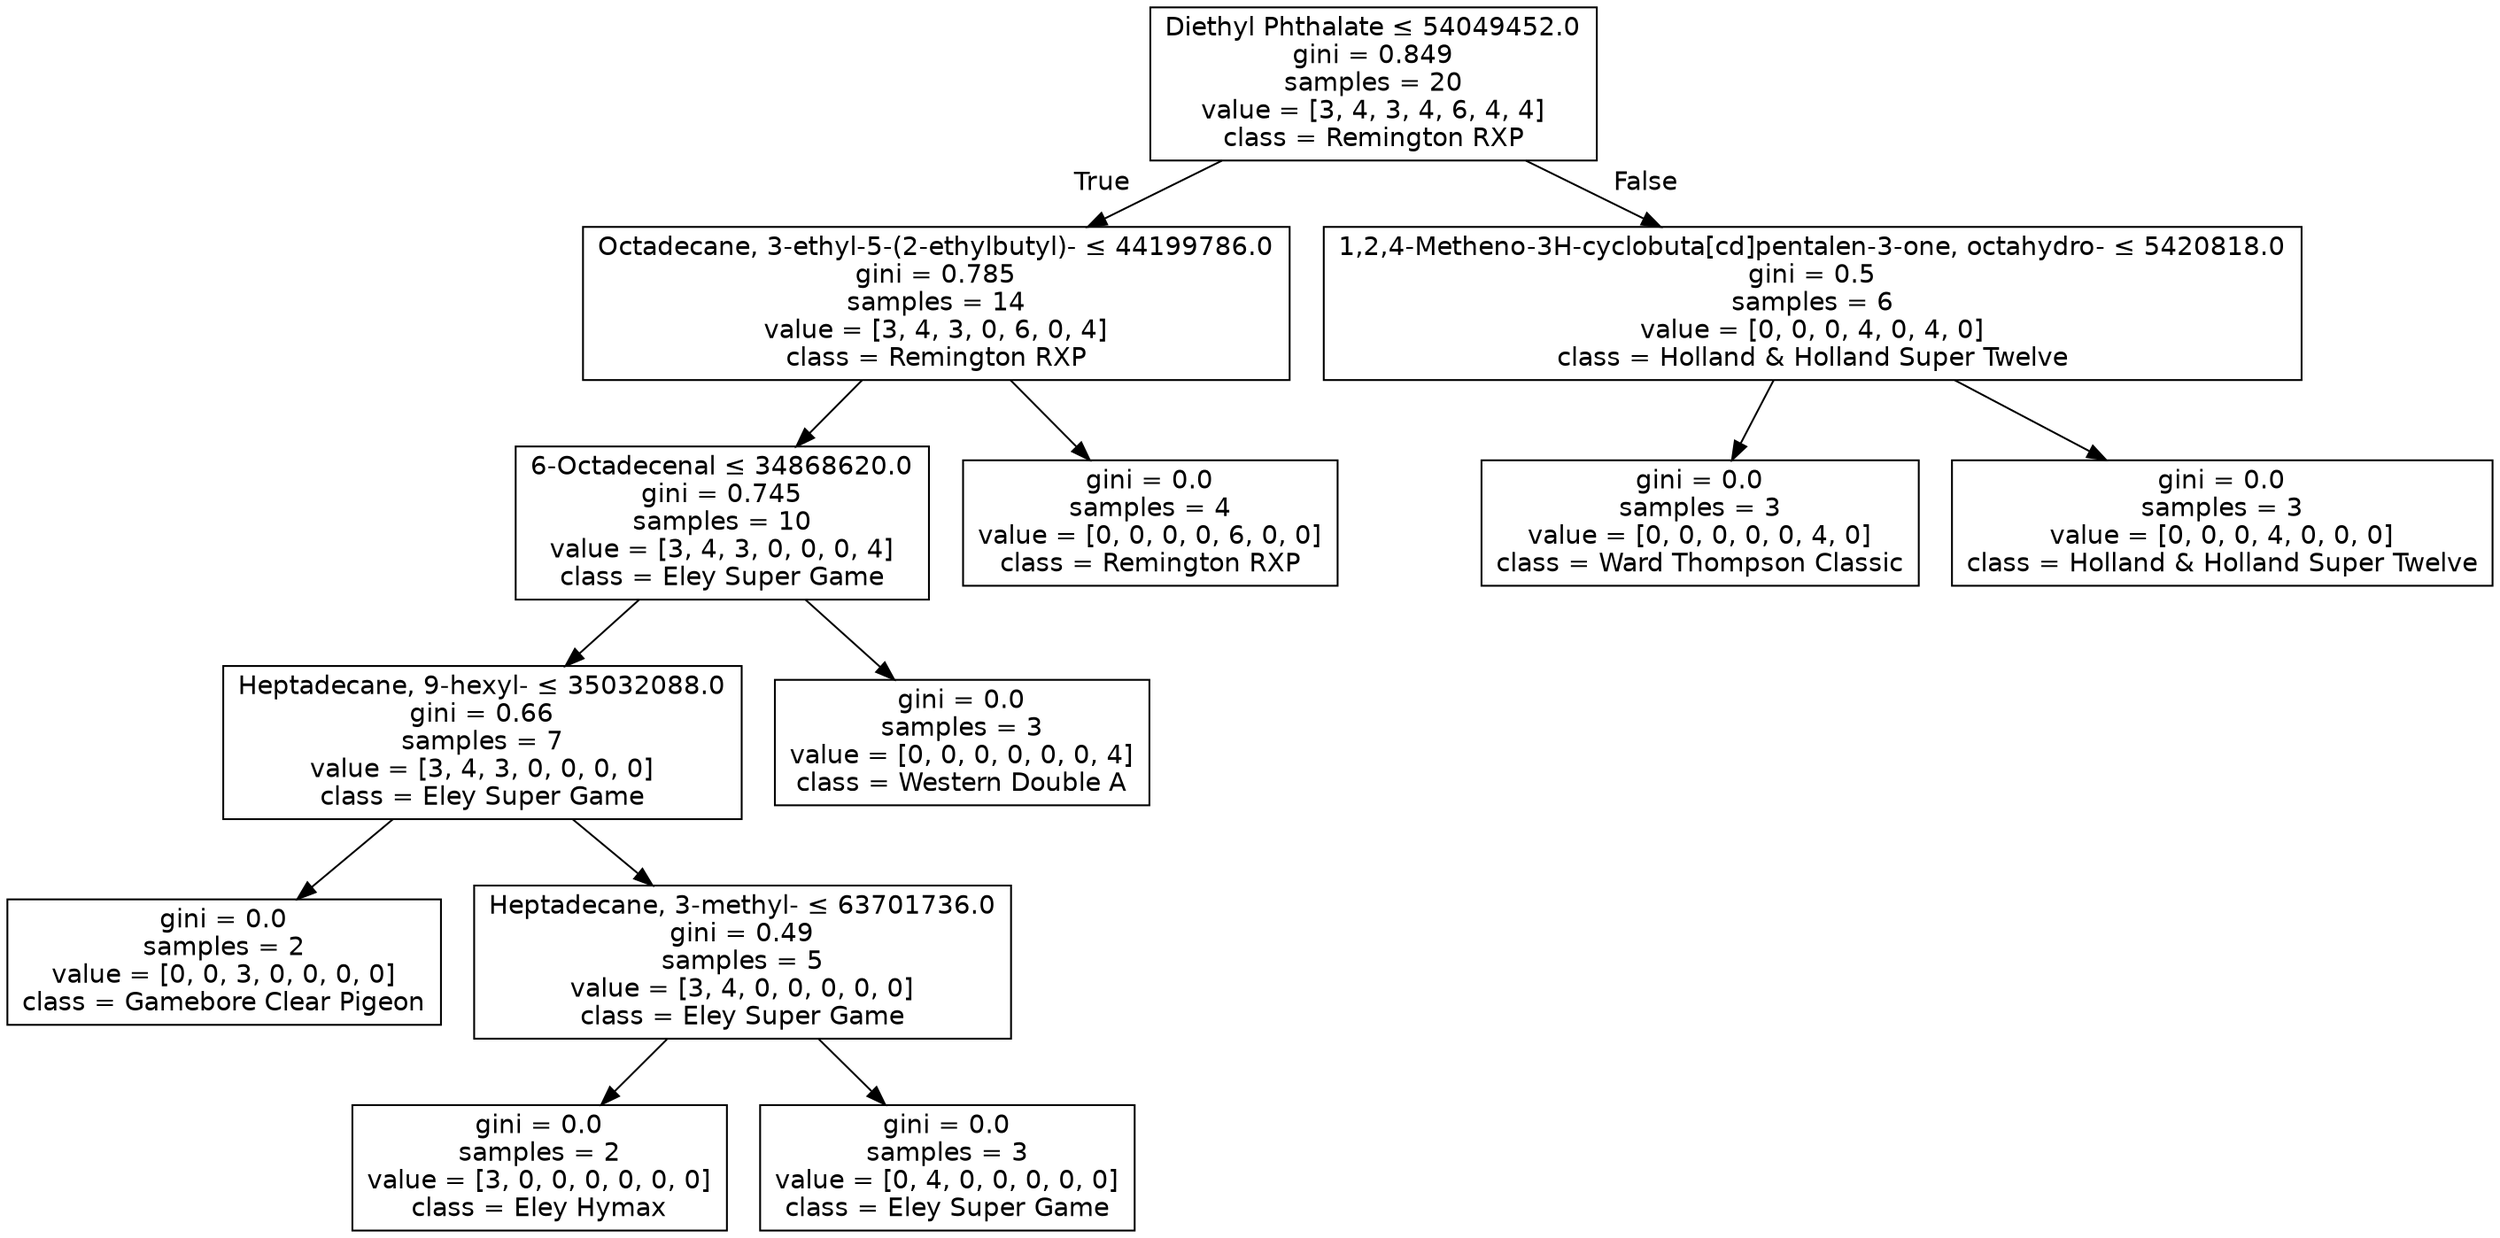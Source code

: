 digraph Tree {
node [shape=box, fontname="helvetica"] ;
edge [fontname="helvetica"] ;
0 [label=<Diethyl Phthalate &le; 54049452.0<br/>gini = 0.849<br/>samples = 20<br/>value = [3, 4, 3, 4, 6, 4, 4]<br/>class = Remington RXP>] ;
1 [label=<Octadecane, 3-ethyl-5-(2-ethylbutyl)- &le; 44199786.0<br/>gini = 0.785<br/>samples = 14<br/>value = [3, 4, 3, 0, 6, 0, 4]<br/>class = Remington RXP>] ;
0 -> 1 [labeldistance=2.5, labelangle=45, headlabel="True"] ;
2 [label=<6-Octadecenal &le; 34868620.0<br/>gini = 0.745<br/>samples = 10<br/>value = [3, 4, 3, 0, 0, 0, 4]<br/>class = Eley Super Game>] ;
1 -> 2 ;
3 [label=<Heptadecane, 9-hexyl- &le; 35032088.0<br/>gini = 0.66<br/>samples = 7<br/>value = [3, 4, 3, 0, 0, 0, 0]<br/>class = Eley Super Game>] ;
2 -> 3 ;
4 [label=<gini = 0.0<br/>samples = 2<br/>value = [0, 0, 3, 0, 0, 0, 0]<br/>class = Gamebore Clear Pigeon>] ;
3 -> 4 ;
5 [label=<Heptadecane, 3-methyl- &le; 63701736.0<br/>gini = 0.49<br/>samples = 5<br/>value = [3, 4, 0, 0, 0, 0, 0]<br/>class = Eley Super Game>] ;
3 -> 5 ;
6 [label=<gini = 0.0<br/>samples = 2<br/>value = [3, 0, 0, 0, 0, 0, 0]<br/>class = Eley Hymax>] ;
5 -> 6 ;
7 [label=<gini = 0.0<br/>samples = 3<br/>value = [0, 4, 0, 0, 0, 0, 0]<br/>class = Eley Super Game>] ;
5 -> 7 ;
8 [label=<gini = 0.0<br/>samples = 3<br/>value = [0, 0, 0, 0, 0, 0, 4]<br/>class = Western Double A>] ;
2 -> 8 ;
9 [label=<gini = 0.0<br/>samples = 4<br/>value = [0, 0, 0, 0, 6, 0, 0]<br/>class = Remington RXP>] ;
1 -> 9 ;
10 [label=<1,2,4-Metheno-3H-cyclobuta[cd]pentalen-3-one, octahydro- &le; 5420818.0<br/>gini = 0.5<br/>samples = 6<br/>value = [0, 0, 0, 4, 0, 4, 0]<br/>class = Holland &amp; Holland Super Twelve>] ;
0 -> 10 [labeldistance=2.5, labelangle=-45, headlabel="False"] ;
11 [label=<gini = 0.0<br/>samples = 3<br/>value = [0, 0, 0, 0, 0, 4, 0]<br/>class = Ward Thompson Classic>] ;
10 -> 11 ;
12 [label=<gini = 0.0<br/>samples = 3<br/>value = [0, 0, 0, 4, 0, 0, 0]<br/>class = Holland &amp; Holland Super Twelve>] ;
10 -> 12 ;
}
